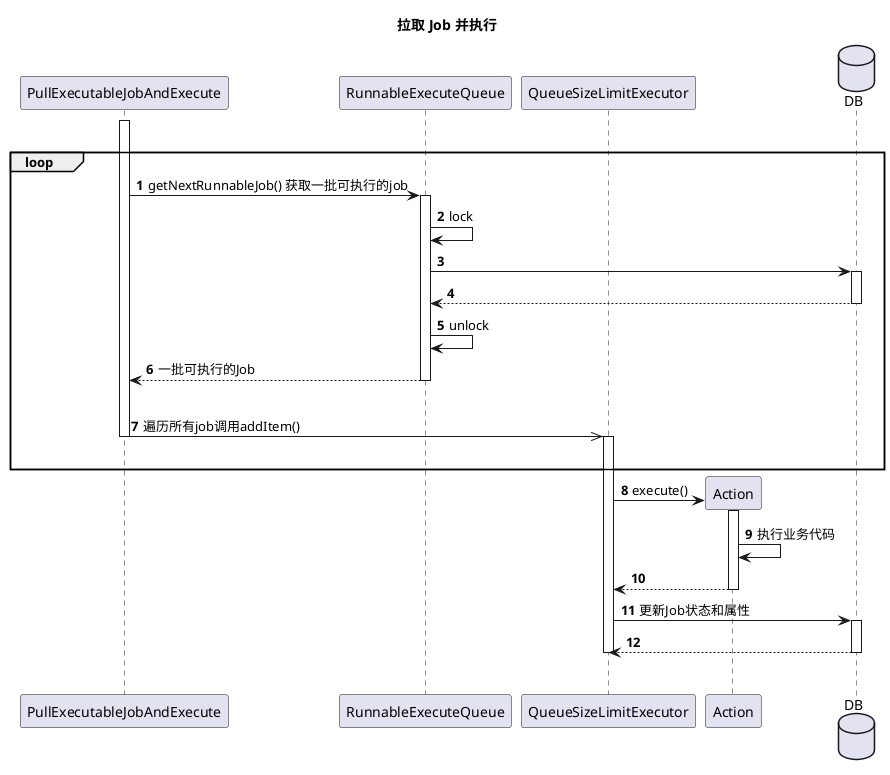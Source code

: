 @startuml

title 拉取 Job 并执行
autonumber
database DB

|||
loop
activate PullExecutableJobAndExecute
PullExecutableJobAndExecute -> RunnableExecuteQueue: getNextRunnableJob() 获取一批可执行的job
activate RunnableExecuteQueue

RunnableExecuteQueue -> RunnableExecuteQueue: lock
RunnableExecuteQueue -> DB
activate DB
DB --> RunnableExecuteQueue
deactivate DB
RunnableExecuteQueue -> RunnableExecuteQueue: unlock
RunnableExecuteQueue --> PullExecutableJobAndExecute: 一批可执行的Job
|||
deactivate RunnableExecuteQueue

PullExecutableJobAndExecute ->> QueueSizeLimitExecutor: 遍历所有job调用addItem()
deactivate PullExecutableJobAndExecute

|||
activate QueueSizeLimitExecutor
end
create Action
QueueSizeLimitExecutor -> Action: execute()
activate Action
Action -> Action: 执行业务代码
Action --> QueueSizeLimitExecutor
deactivate Action
QueueSizeLimitExecutor -> DB: 更新Job状态和属性
activate DB
DB --> QueueSizeLimitExecutor
deactivate DB
deactivate QueueSizeLimitExecutor
database DB

|||

@enduml